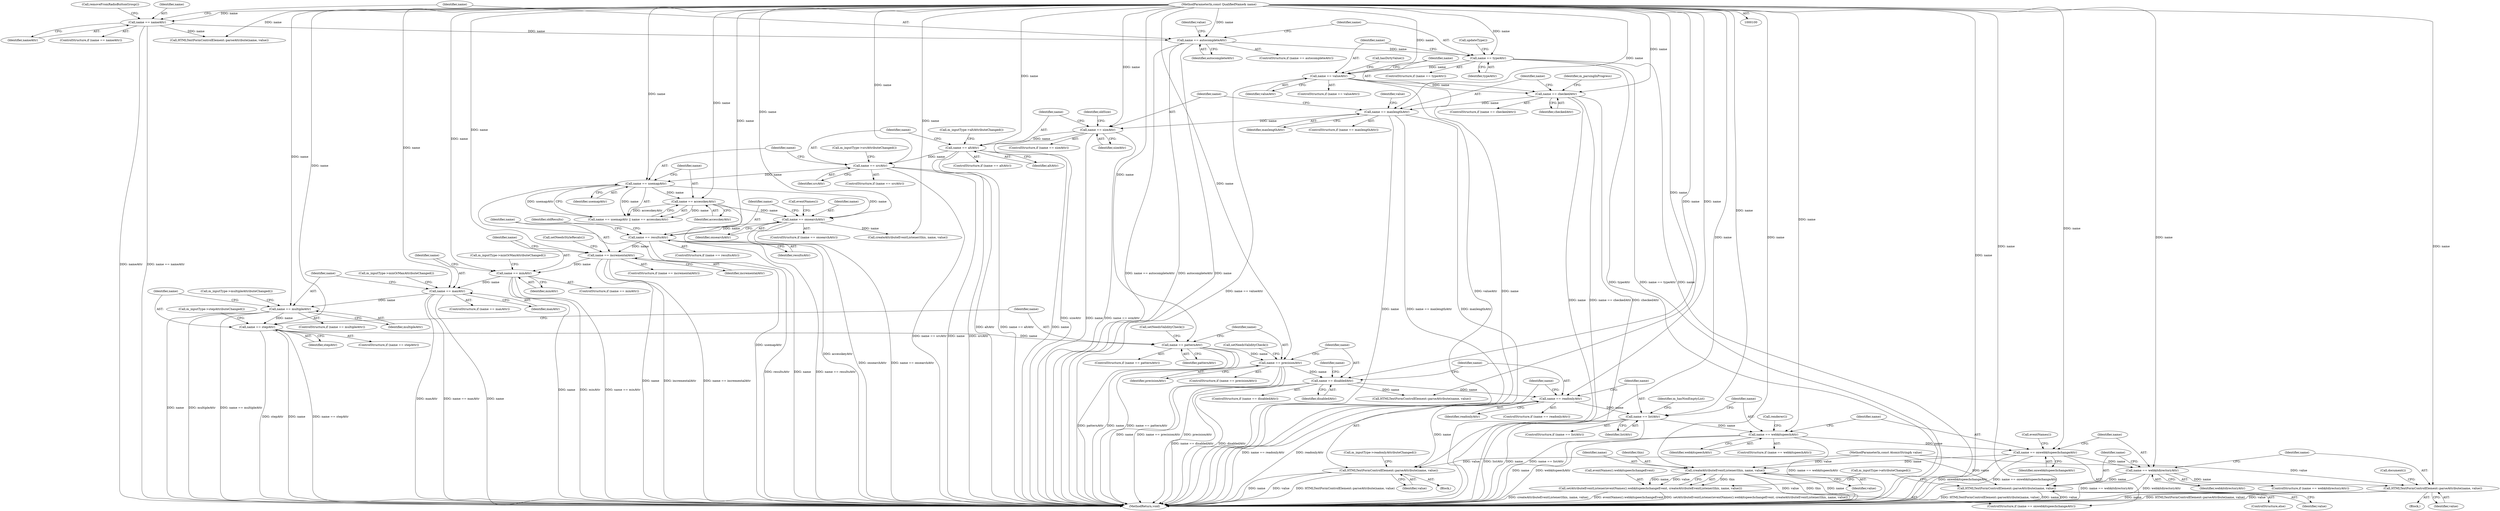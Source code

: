 digraph "0_Chrome_bb9cfb0aba25f4b13e57bdd4a9fac80ba071e7b9_0@API" {
"1000378" [label="(Call,name == readonlyAttr)"];
"1000368" [label="(Call,name == disabledAttr)"];
"1000358" [label="(Call,name == precisionAttr)"];
"1000348" [label="(Call,name == patternAttr)"];
"1000337" [label="(Call,name == stepAttr)"];
"1000329" [label="(Call,name == multipleAttr)"];
"1000318" [label="(Call,name == maxAttr)"];
"1000307" [label="(Call,name == minAttr)"];
"1000297" [label="(Call,name == incrementalAttr)"];
"1000260" [label="(Call,name == resultsAttr)"];
"1000246" [label="(Call,name == onsearchAttr)"];
"1000237" [label="(Call,name == usemapAttr)"];
"1000230" [label="(Call,name == srcAttr)"];
"1000224" [label="(Call,name == altAttr)"];
"1000195" [label="(Call,name == sizeAttr)"];
"1000188" [label="(Call,name == maxlengthAttr)"];
"1000170" [label="(Call,name == checkedAttr)"];
"1000149" [label="(Call,name == valueAttr)"];
"1000143" [label="(Call,name == typeAttr)"];
"1000119" [label="(Call,name == autocompleteAttr)"];
"1000105" [label="(Call,name == nameAttr)"];
"1000101" [label="(MethodParameterIn,const QualifiedName& name)"];
"1000240" [label="(Call,name == accesskeyAttr)"];
"1000382" [label="(Call,HTMLTextFormControlElement::parseAttribute(name, value))"];
"1000388" [label="(Call,name == listAttr)"];
"1000406" [label="(Call,name == webkitspeechAttr)"];
"1000432" [label="(Call,name == onwebkitspeechchangeAttr)"];
"1000439" [label="(Call,createAttributeEventListener(this, name, value))"];
"1000435" [label="(Call,setAttributeEventListener(eventNames().webkitspeechchangeEvent, createAttributeEventListener(this, name, value)))"];
"1000445" [label="(Call,name == webkitdirectoryAttr)"];
"1000449" [label="(Call,HTMLTextFormControlElement::parseAttribute(name, value))"];
"1000456" [label="(Call,HTMLTextFormControlElement::parseAttribute(name, value))"];
"1000224" [label="(Call,name == altAttr)"];
"1000227" [label="(Call,m_inputType->altAttributeChanged())"];
"1000177" [label="(Identifier,m_parsingInProgress)"];
"1000241" [label="(Identifier,name)"];
"1000388" [label="(Call,name == listAttr)"];
"1000385" [label="(Call,m_inputType->readonlyAttributeChanged())"];
"1000226" [label="(Identifier,altAttr)"];
"1000359" [label="(Identifier,name)"];
"1000252" [label="(Call,eventNames())"];
"1000367" [label="(ControlStructure,if (name == disabledAttr))"];
"1000118" [label="(ControlStructure,if (name == autocompleteAttr))"];
"1000406" [label="(Call,name == webkitspeechAttr)"];
"1000458" [label="(Identifier,value)"];
"1000357" [label="(ControlStructure,if (name == precisionAttr))"];
"1000187" [label="(ControlStructure,if (name == maxlengthAttr))"];
"1000369" [label="(Identifier,name)"];
"1000442" [label="(Identifier,value)"];
"1000201" [label="(Identifier,oldSize)"];
"1000233" [label="(Call,m_inputType->srcAttributeChanged())"];
"1000301" [label="(Call,setNeedsStyleRecalc())"];
"1000405" [label="(ControlStructure,if (name == webkitspeechAttr))"];
"1000432" [label="(Call,name == onwebkitspeechchangeAttr)"];
"1000260" [label="(Call,name == resultsAttr)"];
"1000298" [label="(Identifier,name)"];
"1000362" [label="(Call,setNeedsValidityCheck())"];
"1000456" [label="(Call,HTMLTextFormControlElement::parseAttribute(name, value))"];
"1000297" [label="(Call,name == incrementalAttr)"];
"1000450" [label="(Identifier,name)"];
"1000109" [label="(Call,removeFromRadioButtonGroup())"];
"1000434" [label="(Identifier,onwebkitspeechchangeAttr)"];
"1000225" [label="(Identifier,name)"];
"1000308" [label="(Identifier,name)"];
"1000188" [label="(Call,name == maxlengthAttr)"];
"1000172" [label="(Identifier,checkedAttr)"];
"1000246" [label="(Call,name == onsearchAttr)"];
"1000322" [label="(Call,m_inputType->minOrMaxAttributeChanged())"];
"1000339" [label="(Identifier,stepAttr)"];
"1000460" [label="(MethodReturn,void)"];
"1000330" [label="(Identifier,name)"];
"1000299" [label="(Identifier,incrementalAttr)"];
"1000194" [label="(ControlStructure,if (name == sizeAttr))"];
"1000336" [label="(ControlStructure,if (name == stepAttr))"];
"1000329" [label="(Call,name == multipleAttr)"];
"1000381" [label="(Block,)"];
"1000333" [label="(Call,m_inputType->multipleAttributeChanged())"];
"1000119" [label="(Call,name == autocompleteAttr)"];
"1000230" [label="(Call,name == srcAttr)"];
"1000433" [label="(Identifier,name)"];
"1000439" [label="(Call,createAttributeEventListener(this, name, value))"];
"1000261" [label="(Identifier,name)"];
"1000120" [label="(Identifier,name)"];
"1000105" [label="(Call,name == nameAttr)"];
"1000341" [label="(Call,m_inputType->stepAttributeChanged())"];
"1000144" [label="(Identifier,name)"];
"1000229" [label="(ControlStructure,if (name == srcAttr))"];
"1000259" [label="(ControlStructure,if (name == resultsAttr))"];
"1000189" [label="(Identifier,name)"];
"1000107" [label="(Identifier,nameAttr)"];
"1000382" [label="(Call,HTMLTextFormControlElement::parseAttribute(name, value))"];
"1000384" [label="(Identifier,value)"];
"1000387" [label="(ControlStructure,if (name == listAttr))"];
"1000306" [label="(ControlStructure,if (name == minAttr))"];
"1000352" [label="(Call,setNeedsValidityCheck())"];
"1000245" [label="(ControlStructure,if (name == onsearchAttr))"];
"1000242" [label="(Identifier,accesskeyAttr)"];
"1000446" [label="(Identifier,name)"];
"1000437" [label="(Call,eventNames())"];
"1000148" [label="(ControlStructure,if (name == valueAttr))"];
"1000102" [label="(MethodParameterIn,const AtomicString& value)"];
"1000350" [label="(Identifier,patternAttr)"];
"1000232" [label="(Identifier,srcAttr)"];
"1000448" [label="(Block,)"];
"1000393" [label="(Identifier,m_hasNonEmptyList)"];
"1000444" [label="(ControlStructure,if (name == webkitdirectoryAttr))"];
"1000451" [label="(Identifier,value)"];
"1000104" [label="(ControlStructure,if (name == nameAttr))"];
"1000151" [label="(Identifier,valueAttr)"];
"1000379" [label="(Identifier,name)"];
"1000169" [label="(ControlStructure,if (name == checkedAttr))"];
"1000459" [label="(Call,m_inputType->attributeChanged())"];
"1000143" [label="(Call,name == typeAttr)"];
"1000190" [label="(Identifier,maxlengthAttr)"];
"1000440" [label="(Identifier,this)"];
"1000254" [label="(Call,createAttributeEventListener(this, name, value))"];
"1000114" [label="(Call,HTMLTextFormControlElement::parseAttribute(name, value))"];
"1000455" [label="(ControlStructure,else)"];
"1000411" [label="(Call,renderer())"];
"1000309" [label="(Identifier,minAttr)"];
"1000435" [label="(Call,setAttributeEventListener(eventNames().webkitspeechchangeEvent, createAttributeEventListener(this, name, value)))"];
"1000383" [label="(Identifier,name)"];
"1000195" [label="(Call,name == sizeAttr)"];
"1000155" [label="(Call,hasDirtyValue())"];
"1000380" [label="(Identifier,readonlyAttr)"];
"1000337" [label="(Call,name == stepAttr)"];
"1000447" [label="(Identifier,webkitdirectoryAttr)"];
"1000142" [label="(ControlStructure,if (name == typeAttr))"];
"1000377" [label="(ControlStructure,if (name == readonlyAttr))"];
"1000266" [label="(Identifier,oldResults)"];
"1000240" [label="(Call,name == accesskeyAttr)"];
"1000441" [label="(Identifier,name)"];
"1000197" [label="(Identifier,sizeAttr)"];
"1000248" [label="(Identifier,onsearchAttr)"];
"1000318" [label="(Call,name == maxAttr)"];
"1000431" [label="(ControlStructure,if (name == onwebkitspeechchangeAttr))"];
"1000407" [label="(Identifier,name)"];
"1000170" [label="(Call,name == checkedAttr)"];
"1000146" [label="(Call,updateType())"];
"1000121" [label="(Identifier,autocompleteAttr)"];
"1000101" [label="(MethodParameterIn,const QualifiedName& name)"];
"1000196" [label="(Identifier,name)"];
"1000349" [label="(Identifier,name)"];
"1000149" [label="(Call,name == valueAttr)"];
"1000238" [label="(Identifier,name)"];
"1000223" [label="(ControlStructure,if (name == altAttr))"];
"1000445" [label="(Call,name == webkitdirectoryAttr)"];
"1000449" [label="(Call,HTMLTextFormControlElement::parseAttribute(name, value))"];
"1000320" [label="(Identifier,maxAttr)"];
"1000347" [label="(ControlStructure,if (name == patternAttr))"];
"1000262" [label="(Identifier,resultsAttr)"];
"1000338" [label="(Identifier,name)"];
"1000192" [label="(Identifier,value)"];
"1000378" [label="(Call,name == readonlyAttr)"];
"1000239" [label="(Identifier,usemapAttr)"];
"1000348" [label="(Call,name == patternAttr)"];
"1000372" [label="(Call,HTMLTextFormControlElement::parseAttribute(name, value))"];
"1000150" [label="(Identifier,name)"];
"1000436" [label="(Call,eventNames().webkitspeechchangeEvent)"];
"1000389" [label="(Identifier,name)"];
"1000368" [label="(Call,name == disabledAttr)"];
"1000390" [label="(Identifier,listAttr)"];
"1000296" [label="(ControlStructure,if (name == incrementalAttr))"];
"1000125" [label="(Identifier,value)"];
"1000247" [label="(Identifier,name)"];
"1000453" [label="(Call,document())"];
"1000145" [label="(Identifier,typeAttr)"];
"1000171" [label="(Identifier,name)"];
"1000408" [label="(Identifier,webkitspeechAttr)"];
"1000311" [label="(Call,m_inputType->minOrMaxAttributeChanged())"];
"1000457" [label="(Identifier,name)"];
"1000236" [label="(Call,name == usemapAttr || name == accesskeyAttr)"];
"1000328" [label="(ControlStructure,if (name == multipleAttr))"];
"1000370" [label="(Identifier,disabledAttr)"];
"1000106" [label="(Identifier,name)"];
"1000358" [label="(Call,name == precisionAttr)"];
"1000231" [label="(Identifier,name)"];
"1000373" [label="(Identifier,name)"];
"1000237" [label="(Call,name == usemapAttr)"];
"1000331" [label="(Identifier,multipleAttr)"];
"1000319" [label="(Identifier,name)"];
"1000360" [label="(Identifier,precisionAttr)"];
"1000317" [label="(ControlStructure,if (name == maxAttr))"];
"1000307" [label="(Call,name == minAttr)"];
"1000378" -> "1000377"  [label="AST: "];
"1000378" -> "1000380"  [label="CFG: "];
"1000379" -> "1000378"  [label="AST: "];
"1000380" -> "1000378"  [label="AST: "];
"1000383" -> "1000378"  [label="CFG: "];
"1000389" -> "1000378"  [label="CFG: "];
"1000378" -> "1000460"  [label="DDG: readonlyAttr"];
"1000378" -> "1000460"  [label="DDG: name == readonlyAttr"];
"1000368" -> "1000378"  [label="DDG: name"];
"1000101" -> "1000378"  [label="DDG: name"];
"1000378" -> "1000382"  [label="DDG: name"];
"1000378" -> "1000388"  [label="DDG: name"];
"1000368" -> "1000367"  [label="AST: "];
"1000368" -> "1000370"  [label="CFG: "];
"1000369" -> "1000368"  [label="AST: "];
"1000370" -> "1000368"  [label="AST: "];
"1000373" -> "1000368"  [label="CFG: "];
"1000379" -> "1000368"  [label="CFG: "];
"1000368" -> "1000460"  [label="DDG: disabledAttr"];
"1000368" -> "1000460"  [label="DDG: name == disabledAttr"];
"1000358" -> "1000368"  [label="DDG: name"];
"1000101" -> "1000368"  [label="DDG: name"];
"1000368" -> "1000372"  [label="DDG: name"];
"1000358" -> "1000357"  [label="AST: "];
"1000358" -> "1000360"  [label="CFG: "];
"1000359" -> "1000358"  [label="AST: "];
"1000360" -> "1000358"  [label="AST: "];
"1000362" -> "1000358"  [label="CFG: "];
"1000369" -> "1000358"  [label="CFG: "];
"1000358" -> "1000460"  [label="DDG: name == precisionAttr"];
"1000358" -> "1000460"  [label="DDG: precisionAttr"];
"1000358" -> "1000460"  [label="DDG: name"];
"1000348" -> "1000358"  [label="DDG: name"];
"1000101" -> "1000358"  [label="DDG: name"];
"1000348" -> "1000347"  [label="AST: "];
"1000348" -> "1000350"  [label="CFG: "];
"1000349" -> "1000348"  [label="AST: "];
"1000350" -> "1000348"  [label="AST: "];
"1000352" -> "1000348"  [label="CFG: "];
"1000359" -> "1000348"  [label="CFG: "];
"1000348" -> "1000460"  [label="DDG: name"];
"1000348" -> "1000460"  [label="DDG: name == patternAttr"];
"1000348" -> "1000460"  [label="DDG: patternAttr"];
"1000337" -> "1000348"  [label="DDG: name"];
"1000101" -> "1000348"  [label="DDG: name"];
"1000337" -> "1000336"  [label="AST: "];
"1000337" -> "1000339"  [label="CFG: "];
"1000338" -> "1000337"  [label="AST: "];
"1000339" -> "1000337"  [label="AST: "];
"1000341" -> "1000337"  [label="CFG: "];
"1000349" -> "1000337"  [label="CFG: "];
"1000337" -> "1000460"  [label="DDG: stepAttr"];
"1000337" -> "1000460"  [label="DDG: name"];
"1000337" -> "1000460"  [label="DDG: name == stepAttr"];
"1000329" -> "1000337"  [label="DDG: name"];
"1000101" -> "1000337"  [label="DDG: name"];
"1000329" -> "1000328"  [label="AST: "];
"1000329" -> "1000331"  [label="CFG: "];
"1000330" -> "1000329"  [label="AST: "];
"1000331" -> "1000329"  [label="AST: "];
"1000333" -> "1000329"  [label="CFG: "];
"1000338" -> "1000329"  [label="CFG: "];
"1000329" -> "1000460"  [label="DDG: multipleAttr"];
"1000329" -> "1000460"  [label="DDG: name == multipleAttr"];
"1000329" -> "1000460"  [label="DDG: name"];
"1000318" -> "1000329"  [label="DDG: name"];
"1000101" -> "1000329"  [label="DDG: name"];
"1000318" -> "1000317"  [label="AST: "];
"1000318" -> "1000320"  [label="CFG: "];
"1000319" -> "1000318"  [label="AST: "];
"1000320" -> "1000318"  [label="AST: "];
"1000322" -> "1000318"  [label="CFG: "];
"1000330" -> "1000318"  [label="CFG: "];
"1000318" -> "1000460"  [label="DDG: name == maxAttr"];
"1000318" -> "1000460"  [label="DDG: name"];
"1000318" -> "1000460"  [label="DDG: maxAttr"];
"1000307" -> "1000318"  [label="DDG: name"];
"1000101" -> "1000318"  [label="DDG: name"];
"1000307" -> "1000306"  [label="AST: "];
"1000307" -> "1000309"  [label="CFG: "];
"1000308" -> "1000307"  [label="AST: "];
"1000309" -> "1000307"  [label="AST: "];
"1000311" -> "1000307"  [label="CFG: "];
"1000319" -> "1000307"  [label="CFG: "];
"1000307" -> "1000460"  [label="DDG: minAttr"];
"1000307" -> "1000460"  [label="DDG: name == minAttr"];
"1000307" -> "1000460"  [label="DDG: name"];
"1000297" -> "1000307"  [label="DDG: name"];
"1000101" -> "1000307"  [label="DDG: name"];
"1000297" -> "1000296"  [label="AST: "];
"1000297" -> "1000299"  [label="CFG: "];
"1000298" -> "1000297"  [label="AST: "];
"1000299" -> "1000297"  [label="AST: "];
"1000301" -> "1000297"  [label="CFG: "];
"1000308" -> "1000297"  [label="CFG: "];
"1000297" -> "1000460"  [label="DDG: name"];
"1000297" -> "1000460"  [label="DDG: incrementalAttr"];
"1000297" -> "1000460"  [label="DDG: name == incrementalAttr"];
"1000260" -> "1000297"  [label="DDG: name"];
"1000101" -> "1000297"  [label="DDG: name"];
"1000260" -> "1000259"  [label="AST: "];
"1000260" -> "1000262"  [label="CFG: "];
"1000261" -> "1000260"  [label="AST: "];
"1000262" -> "1000260"  [label="AST: "];
"1000266" -> "1000260"  [label="CFG: "];
"1000298" -> "1000260"  [label="CFG: "];
"1000260" -> "1000460"  [label="DDG: name == resultsAttr"];
"1000260" -> "1000460"  [label="DDG: resultsAttr"];
"1000260" -> "1000460"  [label="DDG: name"];
"1000246" -> "1000260"  [label="DDG: name"];
"1000101" -> "1000260"  [label="DDG: name"];
"1000246" -> "1000245"  [label="AST: "];
"1000246" -> "1000248"  [label="CFG: "];
"1000247" -> "1000246"  [label="AST: "];
"1000248" -> "1000246"  [label="AST: "];
"1000252" -> "1000246"  [label="CFG: "];
"1000261" -> "1000246"  [label="CFG: "];
"1000246" -> "1000460"  [label="DDG: onsearchAttr"];
"1000246" -> "1000460"  [label="DDG: name == onsearchAttr"];
"1000237" -> "1000246"  [label="DDG: name"];
"1000240" -> "1000246"  [label="DDG: name"];
"1000101" -> "1000246"  [label="DDG: name"];
"1000246" -> "1000254"  [label="DDG: name"];
"1000237" -> "1000236"  [label="AST: "];
"1000237" -> "1000239"  [label="CFG: "];
"1000238" -> "1000237"  [label="AST: "];
"1000239" -> "1000237"  [label="AST: "];
"1000241" -> "1000237"  [label="CFG: "];
"1000236" -> "1000237"  [label="CFG: "];
"1000237" -> "1000460"  [label="DDG: usemapAttr"];
"1000237" -> "1000236"  [label="DDG: name"];
"1000237" -> "1000236"  [label="DDG: usemapAttr"];
"1000230" -> "1000237"  [label="DDG: name"];
"1000101" -> "1000237"  [label="DDG: name"];
"1000237" -> "1000240"  [label="DDG: name"];
"1000230" -> "1000229"  [label="AST: "];
"1000230" -> "1000232"  [label="CFG: "];
"1000231" -> "1000230"  [label="AST: "];
"1000232" -> "1000230"  [label="AST: "];
"1000233" -> "1000230"  [label="CFG: "];
"1000238" -> "1000230"  [label="CFG: "];
"1000230" -> "1000460"  [label="DDG: name"];
"1000230" -> "1000460"  [label="DDG: srcAttr"];
"1000230" -> "1000460"  [label="DDG: name == srcAttr"];
"1000224" -> "1000230"  [label="DDG: name"];
"1000101" -> "1000230"  [label="DDG: name"];
"1000224" -> "1000223"  [label="AST: "];
"1000224" -> "1000226"  [label="CFG: "];
"1000225" -> "1000224"  [label="AST: "];
"1000226" -> "1000224"  [label="AST: "];
"1000227" -> "1000224"  [label="CFG: "];
"1000231" -> "1000224"  [label="CFG: "];
"1000224" -> "1000460"  [label="DDG: name"];
"1000224" -> "1000460"  [label="DDG: altAttr"];
"1000224" -> "1000460"  [label="DDG: name == altAttr"];
"1000195" -> "1000224"  [label="DDG: name"];
"1000101" -> "1000224"  [label="DDG: name"];
"1000195" -> "1000194"  [label="AST: "];
"1000195" -> "1000197"  [label="CFG: "];
"1000196" -> "1000195"  [label="AST: "];
"1000197" -> "1000195"  [label="AST: "];
"1000201" -> "1000195"  [label="CFG: "];
"1000225" -> "1000195"  [label="CFG: "];
"1000195" -> "1000460"  [label="DDG: name == sizeAttr"];
"1000195" -> "1000460"  [label="DDG: sizeAttr"];
"1000195" -> "1000460"  [label="DDG: name"];
"1000188" -> "1000195"  [label="DDG: name"];
"1000101" -> "1000195"  [label="DDG: name"];
"1000188" -> "1000187"  [label="AST: "];
"1000188" -> "1000190"  [label="CFG: "];
"1000189" -> "1000188"  [label="AST: "];
"1000190" -> "1000188"  [label="AST: "];
"1000192" -> "1000188"  [label="CFG: "];
"1000196" -> "1000188"  [label="CFG: "];
"1000188" -> "1000460"  [label="DDG: name == maxlengthAttr"];
"1000188" -> "1000460"  [label="DDG: maxlengthAttr"];
"1000188" -> "1000460"  [label="DDG: name"];
"1000170" -> "1000188"  [label="DDG: name"];
"1000101" -> "1000188"  [label="DDG: name"];
"1000170" -> "1000169"  [label="AST: "];
"1000170" -> "1000172"  [label="CFG: "];
"1000171" -> "1000170"  [label="AST: "];
"1000172" -> "1000170"  [label="AST: "];
"1000177" -> "1000170"  [label="CFG: "];
"1000189" -> "1000170"  [label="CFG: "];
"1000170" -> "1000460"  [label="DDG: checkedAttr"];
"1000170" -> "1000460"  [label="DDG: name"];
"1000170" -> "1000460"  [label="DDG: name == checkedAttr"];
"1000149" -> "1000170"  [label="DDG: name"];
"1000101" -> "1000170"  [label="DDG: name"];
"1000149" -> "1000148"  [label="AST: "];
"1000149" -> "1000151"  [label="CFG: "];
"1000150" -> "1000149"  [label="AST: "];
"1000151" -> "1000149"  [label="AST: "];
"1000155" -> "1000149"  [label="CFG: "];
"1000171" -> "1000149"  [label="CFG: "];
"1000149" -> "1000460"  [label="DDG: valueAttr"];
"1000149" -> "1000460"  [label="DDG: name == valueAttr"];
"1000149" -> "1000460"  [label="DDG: name"];
"1000143" -> "1000149"  [label="DDG: name"];
"1000101" -> "1000149"  [label="DDG: name"];
"1000143" -> "1000142"  [label="AST: "];
"1000143" -> "1000145"  [label="CFG: "];
"1000144" -> "1000143"  [label="AST: "];
"1000145" -> "1000143"  [label="AST: "];
"1000146" -> "1000143"  [label="CFG: "];
"1000150" -> "1000143"  [label="CFG: "];
"1000143" -> "1000460"  [label="DDG: name"];
"1000143" -> "1000460"  [label="DDG: typeAttr"];
"1000143" -> "1000460"  [label="DDG: name == typeAttr"];
"1000119" -> "1000143"  [label="DDG: name"];
"1000101" -> "1000143"  [label="DDG: name"];
"1000119" -> "1000118"  [label="AST: "];
"1000119" -> "1000121"  [label="CFG: "];
"1000120" -> "1000119"  [label="AST: "];
"1000121" -> "1000119"  [label="AST: "];
"1000125" -> "1000119"  [label="CFG: "];
"1000144" -> "1000119"  [label="CFG: "];
"1000119" -> "1000460"  [label="DDG: autocompleteAttr"];
"1000119" -> "1000460"  [label="DDG: name"];
"1000119" -> "1000460"  [label="DDG: name == autocompleteAttr"];
"1000105" -> "1000119"  [label="DDG: name"];
"1000101" -> "1000119"  [label="DDG: name"];
"1000105" -> "1000104"  [label="AST: "];
"1000105" -> "1000107"  [label="CFG: "];
"1000106" -> "1000105"  [label="AST: "];
"1000107" -> "1000105"  [label="AST: "];
"1000109" -> "1000105"  [label="CFG: "];
"1000120" -> "1000105"  [label="CFG: "];
"1000105" -> "1000460"  [label="DDG: nameAttr"];
"1000105" -> "1000460"  [label="DDG: name == nameAttr"];
"1000101" -> "1000105"  [label="DDG: name"];
"1000105" -> "1000114"  [label="DDG: name"];
"1000101" -> "1000100"  [label="AST: "];
"1000101" -> "1000460"  [label="DDG: name"];
"1000101" -> "1000114"  [label="DDG: name"];
"1000101" -> "1000240"  [label="DDG: name"];
"1000101" -> "1000254"  [label="DDG: name"];
"1000101" -> "1000372"  [label="DDG: name"];
"1000101" -> "1000382"  [label="DDG: name"];
"1000101" -> "1000388"  [label="DDG: name"];
"1000101" -> "1000406"  [label="DDG: name"];
"1000101" -> "1000432"  [label="DDG: name"];
"1000101" -> "1000439"  [label="DDG: name"];
"1000101" -> "1000445"  [label="DDG: name"];
"1000101" -> "1000449"  [label="DDG: name"];
"1000101" -> "1000456"  [label="DDG: name"];
"1000240" -> "1000236"  [label="AST: "];
"1000240" -> "1000242"  [label="CFG: "];
"1000241" -> "1000240"  [label="AST: "];
"1000242" -> "1000240"  [label="AST: "];
"1000236" -> "1000240"  [label="CFG: "];
"1000240" -> "1000460"  [label="DDG: accesskeyAttr"];
"1000240" -> "1000236"  [label="DDG: name"];
"1000240" -> "1000236"  [label="DDG: accesskeyAttr"];
"1000382" -> "1000381"  [label="AST: "];
"1000382" -> "1000384"  [label="CFG: "];
"1000383" -> "1000382"  [label="AST: "];
"1000384" -> "1000382"  [label="AST: "];
"1000385" -> "1000382"  [label="CFG: "];
"1000382" -> "1000460"  [label="DDG: name"];
"1000382" -> "1000460"  [label="DDG: value"];
"1000382" -> "1000460"  [label="DDG: HTMLTextFormControlElement::parseAttribute(name, value)"];
"1000102" -> "1000382"  [label="DDG: value"];
"1000388" -> "1000387"  [label="AST: "];
"1000388" -> "1000390"  [label="CFG: "];
"1000389" -> "1000388"  [label="AST: "];
"1000390" -> "1000388"  [label="AST: "];
"1000393" -> "1000388"  [label="CFG: "];
"1000407" -> "1000388"  [label="CFG: "];
"1000388" -> "1000460"  [label="DDG: name"];
"1000388" -> "1000460"  [label="DDG: name == listAttr"];
"1000388" -> "1000460"  [label="DDG: listAttr"];
"1000388" -> "1000406"  [label="DDG: name"];
"1000406" -> "1000405"  [label="AST: "];
"1000406" -> "1000408"  [label="CFG: "];
"1000407" -> "1000406"  [label="AST: "];
"1000408" -> "1000406"  [label="AST: "];
"1000411" -> "1000406"  [label="CFG: "];
"1000433" -> "1000406"  [label="CFG: "];
"1000406" -> "1000460"  [label="DDG: name"];
"1000406" -> "1000460"  [label="DDG: webkitspeechAttr"];
"1000406" -> "1000460"  [label="DDG: name == webkitspeechAttr"];
"1000406" -> "1000432"  [label="DDG: name"];
"1000432" -> "1000431"  [label="AST: "];
"1000432" -> "1000434"  [label="CFG: "];
"1000433" -> "1000432"  [label="AST: "];
"1000434" -> "1000432"  [label="AST: "];
"1000437" -> "1000432"  [label="CFG: "];
"1000446" -> "1000432"  [label="CFG: "];
"1000432" -> "1000460"  [label="DDG: onwebkitspeechchangeAttr"];
"1000432" -> "1000460"  [label="DDG: name == onwebkitspeechchangeAttr"];
"1000432" -> "1000439"  [label="DDG: name"];
"1000432" -> "1000445"  [label="DDG: name"];
"1000439" -> "1000435"  [label="AST: "];
"1000439" -> "1000442"  [label="CFG: "];
"1000440" -> "1000439"  [label="AST: "];
"1000441" -> "1000439"  [label="AST: "];
"1000442" -> "1000439"  [label="AST: "];
"1000435" -> "1000439"  [label="CFG: "];
"1000439" -> "1000460"  [label="DDG: value"];
"1000439" -> "1000460"  [label="DDG: this"];
"1000439" -> "1000460"  [label="DDG: name"];
"1000439" -> "1000435"  [label="DDG: this"];
"1000439" -> "1000435"  [label="DDG: name"];
"1000439" -> "1000435"  [label="DDG: value"];
"1000102" -> "1000439"  [label="DDG: value"];
"1000435" -> "1000431"  [label="AST: "];
"1000436" -> "1000435"  [label="AST: "];
"1000459" -> "1000435"  [label="CFG: "];
"1000435" -> "1000460"  [label="DDG: eventNames().webkitspeechchangeEvent"];
"1000435" -> "1000460"  [label="DDG: setAttributeEventListener(eventNames().webkitspeechchangeEvent, createAttributeEventListener(this, name, value))"];
"1000435" -> "1000460"  [label="DDG: createAttributeEventListener(this, name, value)"];
"1000445" -> "1000444"  [label="AST: "];
"1000445" -> "1000447"  [label="CFG: "];
"1000446" -> "1000445"  [label="AST: "];
"1000447" -> "1000445"  [label="AST: "];
"1000450" -> "1000445"  [label="CFG: "];
"1000457" -> "1000445"  [label="CFG: "];
"1000445" -> "1000460"  [label="DDG: webkitdirectoryAttr"];
"1000445" -> "1000460"  [label="DDG: name == webkitdirectoryAttr"];
"1000445" -> "1000449"  [label="DDG: name"];
"1000445" -> "1000456"  [label="DDG: name"];
"1000449" -> "1000448"  [label="AST: "];
"1000449" -> "1000451"  [label="CFG: "];
"1000450" -> "1000449"  [label="AST: "];
"1000451" -> "1000449"  [label="AST: "];
"1000453" -> "1000449"  [label="CFG: "];
"1000449" -> "1000460"  [label="DDG: name"];
"1000449" -> "1000460"  [label="DDG: HTMLTextFormControlElement::parseAttribute(name, value)"];
"1000449" -> "1000460"  [label="DDG: value"];
"1000102" -> "1000449"  [label="DDG: value"];
"1000456" -> "1000455"  [label="AST: "];
"1000456" -> "1000458"  [label="CFG: "];
"1000457" -> "1000456"  [label="AST: "];
"1000458" -> "1000456"  [label="AST: "];
"1000459" -> "1000456"  [label="CFG: "];
"1000456" -> "1000460"  [label="DDG: name"];
"1000456" -> "1000460"  [label="DDG: value"];
"1000456" -> "1000460"  [label="DDG: HTMLTextFormControlElement::parseAttribute(name, value)"];
"1000102" -> "1000456"  [label="DDG: value"];
}
